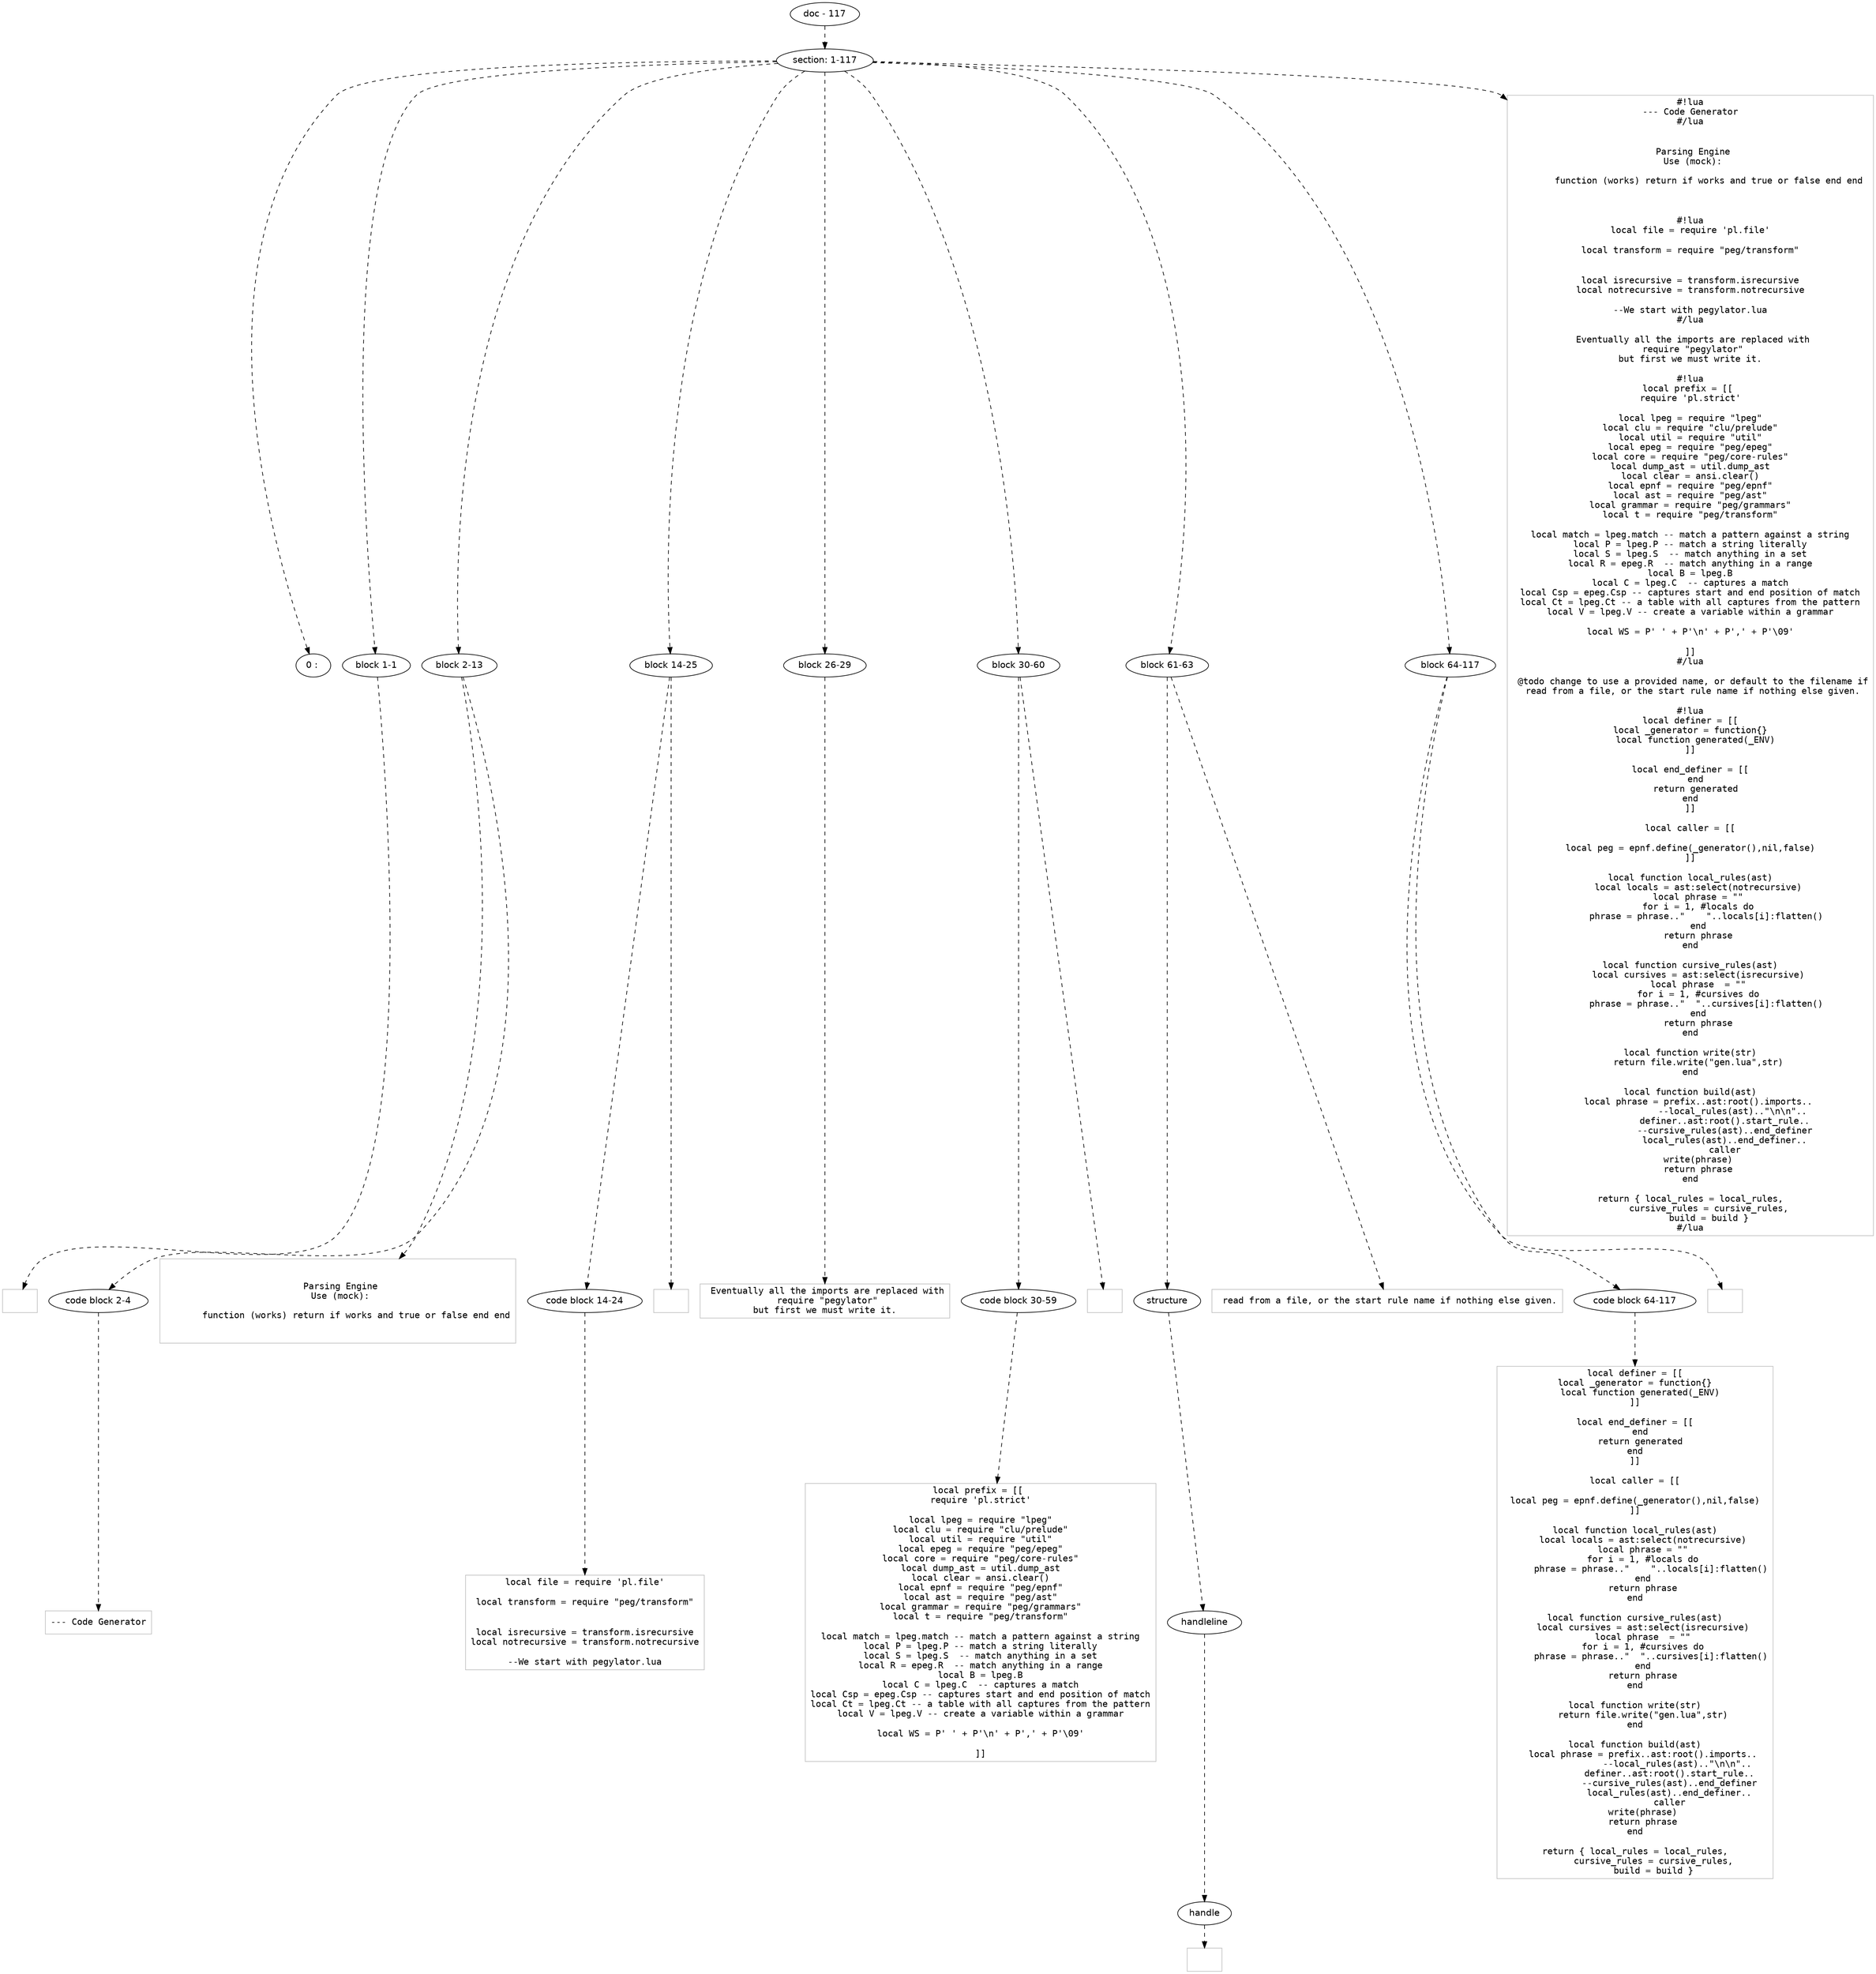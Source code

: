 digraph hierarchy {

node [fontname=Helvetica]
edge [style=dashed]

doc_0 [label="doc - 117"]


doc_0 -> { section_1}
{rank=same; section_1}

section_1 [label="section: 1-117"]


section_1 -> { header_2 block_3 block_4 block_5 block_6 block_7 block_8 block_9}
{rank=same; header_2 block_3 block_4 block_5 block_6 block_7 block_8 block_9}

header_2 [label="0 : "]

block_3 [label="block 1-1"]

block_4 [label="block 2-13"]

block_5 [label="block 14-25"]

block_6 [label="block 26-29"]

block_7 [label="block 30-60"]

block_8 [label="block 61-63"]

block_9 [label="block 64-117"]


block_3 -> leaf_10
leaf_10  [color=Gray,shape=rectangle,fontname=Inconsolata,label=""]
block_4 -> { codeblock_11}
{rank=same; codeblock_11}

codeblock_11 [label="code block 2-4"]


codeblock_11 -> leaf_12
leaf_12  [color=Gray,shape=rectangle,fontname=Inconsolata,label="--- Code Generator"]
block_4 -> leaf_13
leaf_13  [color=Gray,shape=rectangle,fontname=Inconsolata,label="

 Parsing Engine
 Use (mock):
 
       function (works) return if works and true or false end end
 

"]
block_5 -> { codeblock_14}
{rank=same; codeblock_14}

codeblock_14 [label="code block 14-24"]


codeblock_14 -> leaf_15
leaf_15  [color=Gray,shape=rectangle,fontname=Inconsolata,label="local file = require 'pl.file'

local transform = require \"peg/transform\"


local isrecursive = transform.isrecursive
local notrecursive = transform.notrecursive

--We start with pegylator.lua"]
block_5 -> leaf_16
leaf_16  [color=Gray,shape=rectangle,fontname=Inconsolata,label=""]
block_6 -> leaf_17
leaf_17  [color=Gray,shape=rectangle,fontname=Inconsolata,label=" Eventually all the imports are replaced with
 require \"pegylator\"
 but first we must write it. 
"]
block_7 -> { codeblock_18}
{rank=same; codeblock_18}

codeblock_18 [label="code block 30-59"]


codeblock_18 -> leaf_19
leaf_19  [color=Gray,shape=rectangle,fontname=Inconsolata,label="local prefix = [[ 
require 'pl.strict'

local lpeg = require \"lpeg\"
local clu = require \"clu/prelude\"
local util = require \"util\"
local epeg = require \"peg/epeg\"
local core = require \"peg/core-rules\"
local dump_ast = util.dump_ast
local clear = ansi.clear()
local epnf = require \"peg/epnf\"
local ast = require \"peg/ast\"
local grammar = require \"peg/grammars\"
local t = require \"peg/transform\"

local match = lpeg.match -- match a pattern against a string
local P = lpeg.P -- match a string literally
local S = lpeg.S  -- match anything in a set
local R = epeg.R  -- match anything in a range
local B = lpeg.B
local C = lpeg.C  -- captures a match
local Csp = epeg.Csp -- captures start and end position of match
local Ct = lpeg.Ct -- a table with all captures from the pattern
local V = lpeg.V -- create a variable within a grammar

local WS = P' ' + P'\\n' + P',' + P'\\09'

]]"]
block_7 -> leaf_20
leaf_20  [color=Gray,shape=rectangle,fontname=Inconsolata,label=""]
block_8 -> { structure_21}
{rank=same; structure_21}

structure_21 [label="structure"]


structure_21 -> { handleline_22}
{rank=same; handleline_22}

handleline_22 [label="handleline"]


handleline_22 -> { handle_23}
{rank=same; handle_23}

handle_23 [label="handle"]


handle_23 -> leaf_24
leaf_24  [color=Gray,shape=rectangle,fontname=Inconsolata,label=""]
block_8 -> leaf_25
leaf_25  [color=Gray,shape=rectangle,fontname=Inconsolata,label=" read from a file, or the start rule name if nothing else given.
"]
block_9 -> { codeblock_26}
{rank=same; codeblock_26}

codeblock_26 [label="code block 64-117"]


codeblock_26 -> leaf_27
leaf_27  [color=Gray,shape=rectangle,fontname=Inconsolata,label="local definer = [[
local _generator = function{}
  local function generated(_ENV)
]]

local end_definer = [[
  end
  return generated
end
]]

local caller = [[

local peg = epnf.define(_generator(),nil,false)
]]

local function local_rules(ast)
   local locals = ast:select(notrecursive)
   local phrase = \"\"
   for i = 1, #locals do
      phrase = phrase..\"    \"..locals[i]:flatten()
   end
   return phrase
end

local function cursive_rules(ast)
   local cursives = ast:select(isrecursive)
   local phrase  = \"\"
   for i = 1, #cursives do
      phrase = phrase..\"  \"..cursives[i]:flatten()
   end
   return phrase
end

local function write(str)
   return file.write(\"gen.lua\",str)
end

local function build(ast)
   local phrase = prefix..ast:root().imports..
                --local_rules(ast)..\"\\n\\n\"..
             definer..ast:root().start_rule..
             --cursive_rules(ast)..end_definer
             local_rules(ast)..end_definer..
             caller
   write(phrase)
   return phrase
end

return { local_rules = local_rules,
       cursive_rules = cursive_rules,
       build = build }"]
block_9 -> leaf_28
leaf_28  [color=Gray,shape=rectangle,fontname=Inconsolata,label=""]
section_1 -> leaf_29
leaf_29  [color=Gray,shape=rectangle,fontname=Inconsolata,label="#!lua
--- Code Generator
#/lua


 Parsing Engine
 Use (mock):
 
       function (works) return if works and true or false end end
 


#!lua
local file = require 'pl.file'

local transform = require \"peg/transform\"


local isrecursive = transform.isrecursive
local notrecursive = transform.notrecursive

--We start with pegylator.lua
#/lua

 Eventually all the imports are replaced with
 require \"pegylator\"
 but first we must write it. 

#!lua
local prefix = [[ 
require 'pl.strict'

local lpeg = require \"lpeg\"
local clu = require \"clu/prelude\"
local util = require \"util\"
local epeg = require \"peg/epeg\"
local core = require \"peg/core-rules\"
local dump_ast = util.dump_ast
local clear = ansi.clear()
local epnf = require \"peg/epnf\"
local ast = require \"peg/ast\"
local grammar = require \"peg/grammars\"
local t = require \"peg/transform\"

local match = lpeg.match -- match a pattern against a string
local P = lpeg.P -- match a string literally
local S = lpeg.S  -- match anything in a set
local R = epeg.R  -- match anything in a range
local B = lpeg.B
local C = lpeg.C  -- captures a match
local Csp = epeg.Csp -- captures start and end position of match
local Ct = lpeg.Ct -- a table with all captures from the pattern
local V = lpeg.V -- create a variable within a grammar

local WS = P' ' + P'\\n' + P',' + P'\\09'

]]
#/lua

 @todo change to use a provided name, or default to the filename if
 read from a file, or the start rule name if nothing else given.

#!lua
local definer = [[
local _generator = function{}
  local function generated(_ENV)
]]

local end_definer = [[
  end
  return generated
end
]]

local caller = [[

local peg = epnf.define(_generator(),nil,false)
]]

local function local_rules(ast)
   local locals = ast:select(notrecursive)
   local phrase = \"\"
   for i = 1, #locals do
      phrase = phrase..\"    \"..locals[i]:flatten()
   end
   return phrase
end

local function cursive_rules(ast)
   local cursives = ast:select(isrecursive)
   local phrase  = \"\"
   for i = 1, #cursives do
      phrase = phrase..\"  \"..cursives[i]:flatten()
   end
   return phrase
end

local function write(str)
   return file.write(\"gen.lua\",str)
end

local function build(ast)
   local phrase = prefix..ast:root().imports..
                --local_rules(ast)..\"\\n\\n\"..
             definer..ast:root().start_rule..
             --cursive_rules(ast)..end_definer
             local_rules(ast)..end_definer..
             caller
   write(phrase)
   return phrase
end

return { local_rules = local_rules,
       cursive_rules = cursive_rules,
       build = build }
#/lua"]

}
